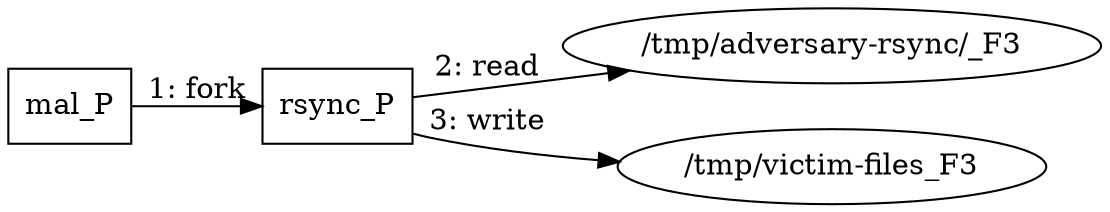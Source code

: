 digraph T1105 {
rankdir="LR"
size="9"
fixedsize="false"
splines="true"
nodesep=0.3
ranksep=0
fontsize=10
overlap="scalexy"
engine= "neato"
	"mal_P" [node_type=Process shape=box]
	"rsync_P" [node_type=Process shape=box]
	"/tmp/adversary-rsync/_F3" [node_type=File shape=ellipse]
	"/tmp/victim-files_F3" [node_type=File shape=ellipse]
	"mal_P" -> "rsync_P" [label="1: fork"]
	"rsync_P" -> "/tmp/adversary-rsync/_F3" [label="2: read"]
	"rsync_P" -> "/tmp/victim-files_F3" [label="3: write"]
}
